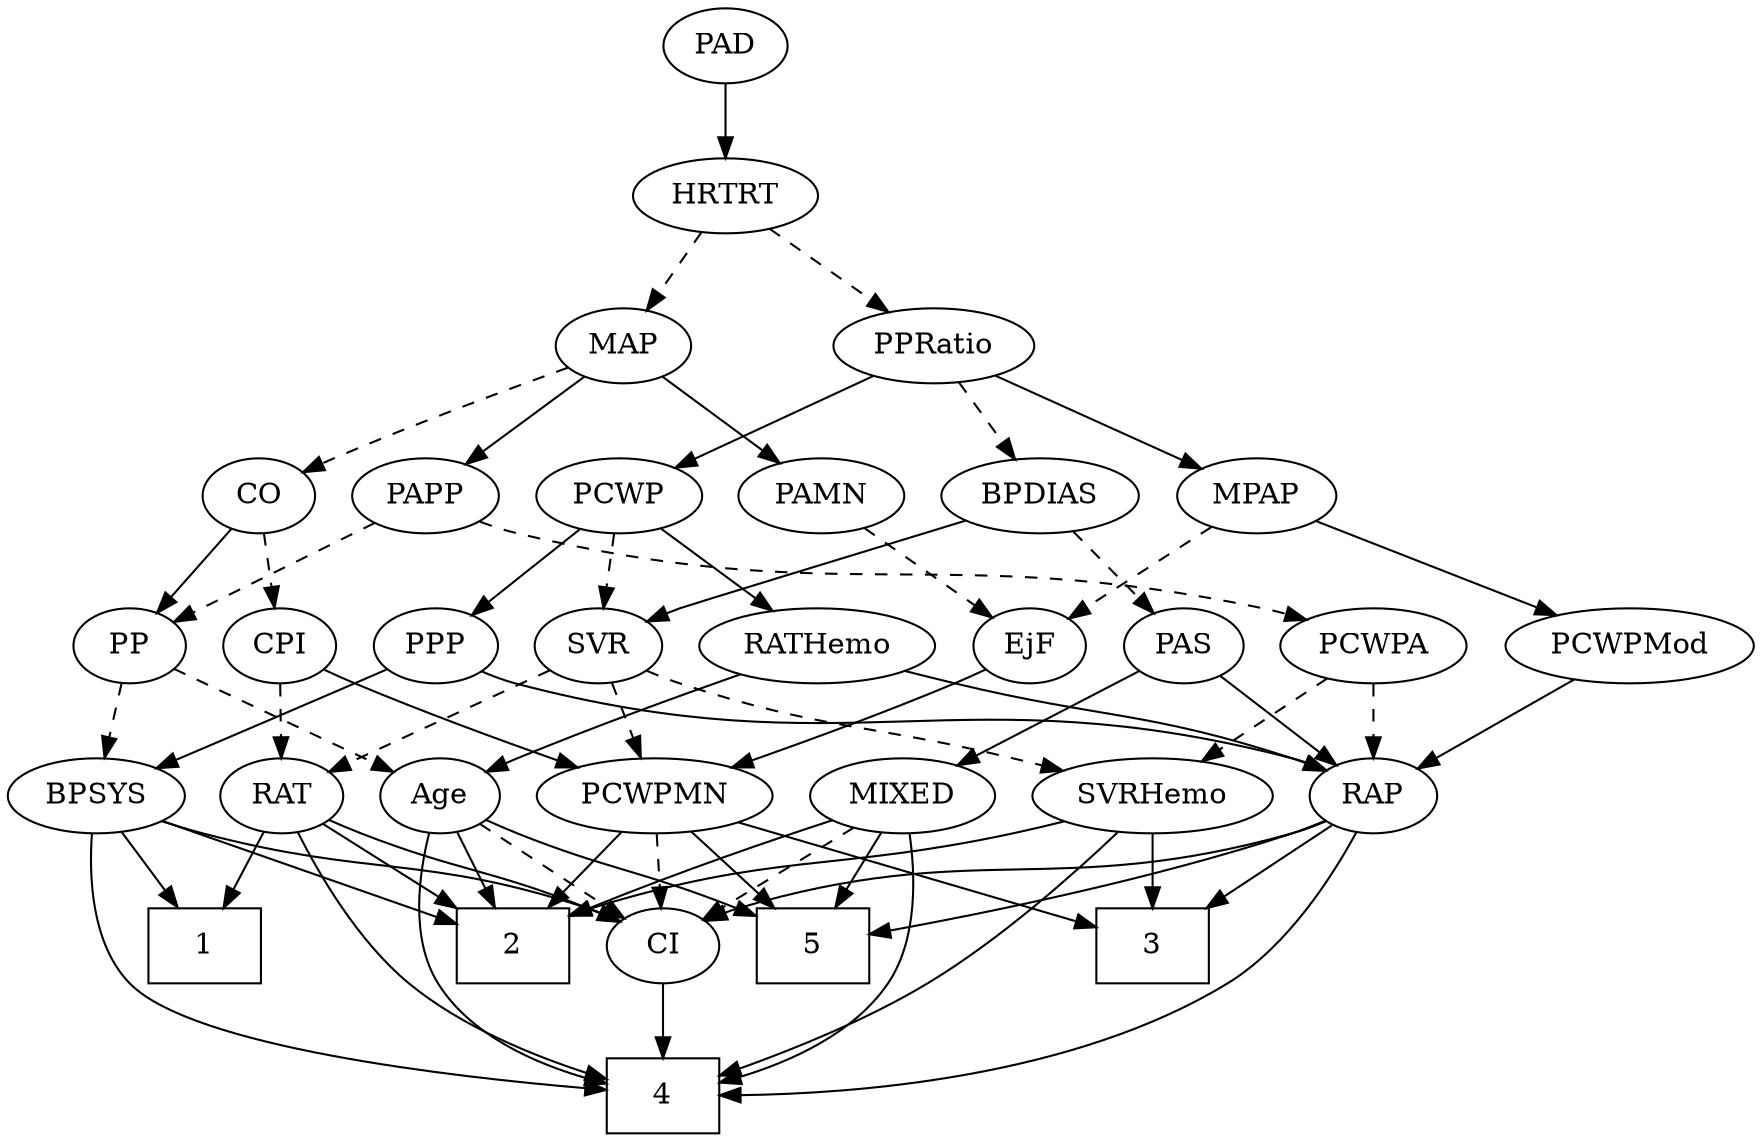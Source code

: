 strict digraph {
	graph [bb="0,0,777.69,540"];
	node [label="\N"];
	1	[height=0.5,
		pos="67.697,90",
		shape=box,
		width=0.75];
	2	[height=0.5,
		pos="215.7,90",
		shape=box,
		width=0.75];
	3	[height=0.5,
		pos="507.7,90",
		shape=box,
		width=0.75];
	4	[height=0.5,
		pos="287.7,18",
		shape=box,
		width=0.75];
	5	[height=0.5,
		pos="359.7,90",
		shape=box,
		width=0.75];
	Age	[height=0.5,
		pos="192.7,162",
		width=0.75];
	Age -> 2	[pos="e,210.02,108.28 198.26,144.05 200.85,136.18 203.99,126.62 206.89,117.79",
		style=solid];
	Age -> 4	[pos="e,260.5,23.922 184.23,144.57 175.76,125.64 165.82,94.264 179.7,72 195.13,47.229 225.9,33.709 250.66,26.537",
		style=solid];
	Age -> 5	[pos="e,332.67,104.04 213.89,150.65 218.72,148.39 223.86,146.05 228.7,144 267.58,127.48 280.48,125.81 323.37,107.97",
		style=solid];
	CI	[height=0.5,
		pos="287.7,90",
		width=0.75];
	Age -> CI	[pos="e,270.06,103.99 210.12,148.16 224.63,137.47 245.49,122.1 261.93,109.99",
		style=dashed];
	EjF	[height=0.5,
		pos="556.7,234",
		width=0.75];
	PCWPMN	[height=0.5,
		pos="287.7,162",
		width=1.3902];
	EjF -> PCWPMN	[pos="e,324.72,174.14 536.1,222.25 531.15,219.96 525.81,217.71 520.7,216 445.8,190.96 423.36,198.95 346.7,180 342.68,179.01 338.53,177.93 \
334.37,176.8",
		style=solid];
	RAP	[height=0.5,
		pos="599.7,162",
		width=0.77632];
	RAP -> 3	[pos="e,530.15,108.08 582.39,147.83 570.03,138.43 553.08,125.53 538.44,114.39",
		style=solid];
	RAP -> 4	[pos="e,315.04,21.933 593.9,144.32 585.9,123.92 569.49,89.902 543.7,72 508.71,47.722 387.47,30.56 325.22,23.125",
		style=solid];
	RAP -> 5	[pos="e,386.75,96.479 578.05,150.29 573.07,148.04 567.76,145.81 562.7,144 505.93,123.73 437.74,107.52 396.6,98.59",
		style=solid];
	RAP -> CI	[pos="e,308.23,101.95 578.57,150.06 573.48,147.77 567.98,145.58 562.7,144 459.76,113.27 426.47,139.27 323.7,108 321.76,107.41 319.8,106.74 \
317.84,106",
		style=solid];
	MIXED	[height=0.5,
		pos="395.7,162",
		width=1.1193];
	MIXED -> 2	[pos="e,242.71,104.07 365.25,150.15 333.05,138.62 283.56,120.73 252.2,108",
		style=solid];
	MIXED -> 4	[pos="e,314.9,23.922 400.73,143.81 405.24,124.73 409.26,93.768 395.7,72 380.26,47.229 349.49,33.709 324.73,26.537",
		style=solid];
	MIXED -> 5	[pos="e,368.58,108.28 386.98,144.05 382.84,136.01 377.8,126.2 373.18,117.23",
		style=solid];
	MIXED -> CI	[pos="e,306.63,103.27 373.84,146.83 356.89,135.85 333.3,120.56 315.09,108.75",
		style=dashed];
	MPAP	[height=0.5,
		pos="559.7,306",
		width=0.97491];
	MPAP -> EjF	[pos="e,557.43,252.1 558.96,287.7 558.62,279.98 558.23,270.71 557.86,262.11",
		style=dashed];
	PCWPMod	[height=0.5,
		pos="725.7,234",
		width=1.4443];
	MPAP -> PCWPMod	[pos="e,694.13,248.31 586,293.91 612.48,282.74 653.71,265.36 684.52,252.36",
		style=solid];
	BPSYS	[height=0.5,
		pos="37.697,162",
		width=1.0471];
	BPSYS -> 1	[pos="e,60.293,108.28 44.959,144.05 48.372,136.09 52.521,126.41 56.335,117.51",
		style=solid];
	BPSYS -> 2	[pos="e,188.5,101.7 65.901,149.91 96.505,137.87 145.48,118.61 179.04,105.41",
		style=solid];
	BPSYS -> 4	[pos="e,260.42,20.446 30.363,144.18 23.08,124.58 15.172,92.296 31.697,72 58.842,38.659 186.01,25.64 250.3,21.123",
		style=solid];
	BPSYS -> CI	[pos="e,267.09,101.72 66.328,149.95 72.347,147.82 78.692,145.72 84.697,144 157.67,123.04 179.79,132.37 251.7,108 253.61,107.35 255.56,\
106.63 257.51,105.86",
		style=solid];
	PAD	[height=0.5,
		pos="324.7,522",
		width=0.79437];
	HRTRT	[height=0.5,
		pos="324.7,450",
		width=1.1013];
	PAD -> HRTRT	[pos="e,324.7,468.1 324.7,503.7 324.7,495.98 324.7,486.71 324.7,478.11",
		style=solid];
	CO	[height=0.5,
		pos="116.7,306",
		width=0.75];
	CPI	[height=0.5,
		pos="120.7,234",
		width=0.75];
	CO -> CPI	[pos="e,119.72,252.1 117.69,287.7 118.13,279.98 118.66,270.71 119.15,262.11",
		style=dashed];
	PP	[height=0.5,
		pos="48.697,234",
		width=0.75];
	CO -> PP	[pos="e,62.768,249.49 102.61,290.5 93.125,280.73 80.452,267.69 69.777,256.7",
		style=solid];
	PAS	[height=0.5,
		pos="628.7,234",
		width=0.75];
	PAS -> RAP	[pos="e,606.52,179.47 621.82,216.41 618.43,208.22 614.25,198.14 610.45,188.95",
		style=solid];
	PAS -> MIXED	[pos="e,425.87,173.97 608.06,222.38 603.11,220.08 597.78,217.8 592.7,216 528.87,193.43 509.64,199.12 444.7,180 441.73,179.13 438.67,178.18 \
435.6,177.2",
		style=solid];
	PAMN	[height=0.5,
		pos="367.7,306",
		width=1.011];
	PAMN -> EjF	[pos="e,535.56,245.48 395.87,294.44 401.75,292.28 407.92,290.04 413.7,288 461.01,271.3 474.15,270.74 520.7,252 522.52,251.26 524.39,250.48 \
526.26,249.67",
		style=dashed];
	RATHemo	[height=0.5,
		pos="462.7,234",
		width=1.3721];
	RATHemo -> Age	[pos="e,213.29,173.76 426,221.74 418.96,219.73 411.62,217.72 404.7,216 327.21,196.75 304.45,205.23 228.7,180 226.78,179.36 224.83,178.65 \
222.88,177.88",
		style=solid];
	RATHemo -> RAP	[pos="e,578.19,173.99 490.09,219 512.98,207.31 545.58,190.65 569.27,178.55",
		style=solid];
	RAT	[height=0.5,
		pos="120.7,162",
		width=0.75827];
	CPI -> RAT	[pos="e,120.7,180.1 120.7,215.7 120.7,207.98 120.7,198.71 120.7,190.11",
		style=dashed];
	CPI -> PCWPMN	[pos="e,254.91,175.67 141.93,222.73 146.76,220.46 151.88,218.11 156.7,216 186.09,203.13 219.64,189.57 245.43,179.39",
		style=solid];
	RAT -> 1	[pos="e,80.917,108.46 108.93,145.46 102.52,136.99 94.413,126.29 87.089,116.61",
		style=solid];
	RAT -> 2	[pos="e,192.51,108.08 138.57,147.83 151.44,138.34 169.16,125.29 184.37,114.08",
		style=solid];
	RAT -> 4	[pos="e,260.25,25.673 126.02,144.14 132.99,124.5 146.94,92.171 168.7,72 191.83,50.553 225.08,36.743 250.56,28.615",
		style=solid];
	RAT -> CI	[pos="e,266.5,101.35 141.89,150.65 146.72,148.39 151.86,146.05 156.7,144 198.25,126.35 210.14,125.65 251.7,108 253.51,107.23 255.37,106.42 \
257.23,105.59",
		style=solid];
	SVR	[height=0.5,
		pos="265.7,234",
		width=0.77632];
	SVR -> RAT	[pos="e,142.08,173.32 243.99,222.52 219.39,210.65 179.13,191.21 151.34,177.79",
		style=dashed];
	SVR -> PCWPMN	[pos="e,282.27,180.28 271.02,216.05 273.47,208.26 276.44,198.82 279.19,190.08",
		style=dashed];
	SVRHemo	[height=0.5,
		pos="503.7,162",
		width=1.3902];
	SVR -> SVRHemo	[pos="e,466.29,173.97 287.34,222.26 292.31,220.01 297.63,217.79 302.7,216 364.09,194.32 381.85,197.02 444.7,180 448.52,178.96 452.48,177.87 \
456.46,176.76",
		style=dashed];
	PCWPMod -> RAP	[pos="e,620.26,174.43 699.28,218.33 678.79,206.94 650.39,191.17 629.17,179.37",
		style=solid];
	PCWPA	[height=0.5,
		pos="353.7,234",
		width=1.1555];
	PCWPA -> RAP	[pos="e,578.09,173.83 385.11,222 391.55,219.89 398.32,217.79 404.7,216 474.05,196.59 494.5,203.16 562.7,180 564.6,179.35 566.55,178.64 \
568.49,177.88",
		style=dashed];
	PCWPA -> SVRHemo	[pos="e,474.43,176.66 380.86,220.32 404.4,209.34 438.72,193.32 465.1,181.01",
		style=dashed];
	PCWPMN -> 2	[pos="e,233.31,108.12 271,144.76 261.99,136.01 250.7,125.03 240.67,115.28",
		style=solid];
	PCWPMN -> 3	[pos="e,480.69,99.593 324.03,149.44 364.73,136.49 430.33,115.62 471.13,102.63",
		style=solid];
	PCWPMN -> 5	[pos="e,342.08,108.12 304.4,144.76 313.4,136.01 324.69,125.03 334.72,115.28",
		style=solid];
	PCWPMN -> CI	[pos="e,287.7,108.1 287.7,143.7 287.7,135.98 287.7,126.71 287.7,118.11",
		style=dashed];
	SVRHemo -> 2	[pos="e,242.92,104.74 466.7,149.75 459.44,147.71 451.85,145.69 444.7,144 362.85,124.62 336.61,134.1 252.61,107.85",
		style=solid];
	SVRHemo -> 3	[pos="e,506.72,108.1 504.69,143.7 505.13,135.98 505.66,126.71 506.15,118.11",
		style=solid];
	SVRHemo -> 4	[pos="e,314.74,27.033 490.28,144.3 473.91,124.81 444.58,92.63 413.7,72 385.88,53.413 350.48,39.224 324.29,30.226",
		style=solid];
	BPDIAS	[height=0.5,
		pos="464.7,306",
		width=1.1735];
	BPDIAS -> PAS	[pos="e,607.46,245.24 494.61,293.09 520.67,282.61 559.38,266.75 592.7,252 594.5,251.2 596.34,250.37 598.2,249.53",
		style=dashed];
	BPDIAS -> SVR	[pos="e,287.43,245.49 432.11,294.35 385.03,278.97 303.48,252.31 302.7,252 300.82,251.26 298.9,250.48 296.98,249.67",
		style=solid];
	MAP	[height=0.5,
		pos="280.7,378",
		width=0.84854];
	MAP -> CO	[pos="e,137.94,317.24 256.01,367.19 230.12,356.81 188.32,339.78 152.7,324 150.9,323.2 149.05,322.37 147.19,321.53",
		style=dashed];
	MAP -> PAMN	[pos="e,349.52,321.63 298.3,362.83 310.75,352.82 327.66,339.22 341.66,327.95",
		style=solid];
	PAPP	[height=0.5,
		pos="193.7,306",
		width=0.88464];
	MAP -> PAPP	[pos="e,211.28,321.14 263.09,362.83 250.47,352.68 233.29,338.85 219.17,327.5",
		style=solid];
	PP -> Age	[pos="e,171.36,173.37 69.944,222.67 94.298,210.83 134.42,191.33 162.12,177.86",
		style=dashed];
	PP -> BPSYS	[pos="e,40.411,180.28 46.034,216.05 44.822,208.35 43.358,199.03 41.997,190.36",
		style=dashed];
	PPP	[height=0.5,
		pos="192.7,234",
		width=0.75];
	PPP -> RAP	[pos="e,578.62,174.1 213.18,221.89 218.14,219.61 223.51,217.46 228.7,216 372.42,175.56 418.76,219.68 562.7,180 564.86,179.4 567.05,178.7 \
569.23,177.91",
		style=solid];
	PPP -> BPSYS	[pos="e,64.713,174.83 171.41,222.85 166.58,220.58 161.47,218.19 156.7,216 129.05,203.32 97.617,189.34 73.999,178.92",
		style=solid];
	PPRatio	[height=0.5,
		pos="416.7,378",
		width=1.1013];
	PPRatio -> MPAP	[pos="e,534.95,319.11 442.59,364.32 465.86,352.93 500.18,336.13 525.66,323.66",
		style=solid];
	PPRatio -> BPDIAS	[pos="e,453.4,323.47 428.07,360.41 433.93,351.87 441.19,341.28 447.7,331.79",
		style=dashed];
	PCWP	[height=0.5,
		pos="278.7,306",
		width=0.97491];
	PPRatio -> PCWP	[pos="e,302.81,319.23 391.06,364 368.77,352.69 336.31,336.23 312.01,323.9",
		style=solid];
	PCWP -> RATHemo	[pos="e,429.58,247.47 306.15,294.36 311.63,292.25 317.34,290.05 322.7,288 355.38,275.5 392.4,261.49 420.17,251.02",
		style=solid];
	PCWP -> SVR	[pos="e,268.9,252.28 275.55,288.05 274.12,280.35 272.39,271.03 270.78,262.36",
		style=dashed];
	PCWP -> PPP	[pos="e,209.16,248.4 260.46,290.15 247.88,279.92 231.02,266.19 217.26,255",
		style=solid];
	CI -> 4	[pos="e,287.7,36.104 287.7,71.697 287.7,63.983 287.7,54.712 287.7,46.112",
		style=solid];
	PAPP -> PCWPA	[pos="e,325.51,247.33 218.35,294.22 244.45,282.8 285.97,264.63 316.15,251.43",
		style=dashed];
	PAPP -> PP	[pos="e,69.945,245.26 170.08,293.6 145.24,281.61 106.07,262.7 78.981,249.62",
		style=dashed];
	HRTRT -> MAP	[pos="e,291.05,395.47 314.27,432.41 308.95,423.95 302.38,413.49 296.46,404.08",
		style=dashed];
	HRTRT -> PPRatio	[pos="e,397.21,393.82 344.21,434.15 357.26,424.22 374.63,411.01 389.09,400.01",
		style=dashed];
}

